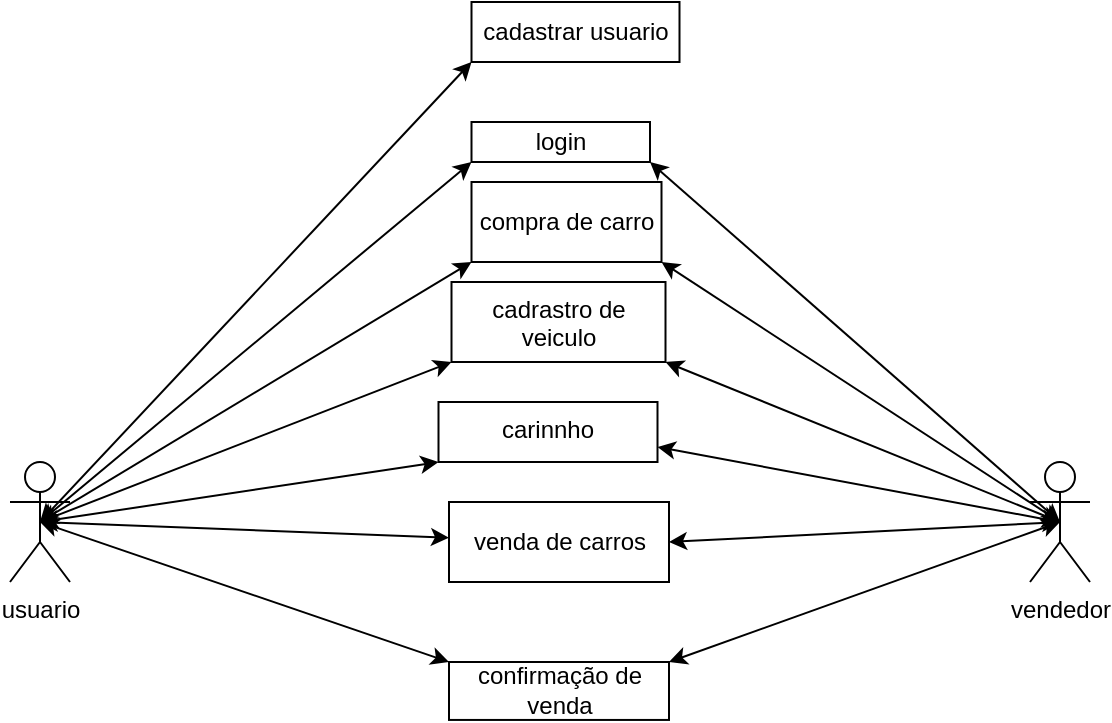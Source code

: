 <mxfile version="24.0.8" type="github">
  <diagram id="C5RBs43oDa-KdzZeNtuy" name="Page-1">
    <mxGraphModel dx="1100" dy="591" grid="1" gridSize="10" guides="1" tooltips="1" connect="1" arrows="1" fold="1" page="1" pageScale="1" pageWidth="827" pageHeight="1169" math="0" shadow="0">
      <root>
        <mxCell id="WIyWlLk6GJQsqaUBKTNV-0" />
        <mxCell id="WIyWlLk6GJQsqaUBKTNV-1" parent="WIyWlLk6GJQsqaUBKTNV-0" />
        <mxCell id="PIRuNnDQflRtROCfLTcZ-0" value="usuario&lt;div&gt;&lt;br&gt;&lt;/div&gt;" style="shape=umlActor;verticalLabelPosition=bottom;verticalAlign=top;html=1;outlineConnect=0;" vertex="1" parent="WIyWlLk6GJQsqaUBKTNV-1">
          <mxGeometry x="80" y="290" width="30" height="60" as="geometry" />
        </mxCell>
        <mxCell id="PIRuNnDQflRtROCfLTcZ-2" value="" style="endArrow=classic;startArrow=classic;html=1;rounded=0;exitX=0.5;exitY=0.5;exitDx=0;exitDy=0;exitPerimeter=0;entryX=0;entryY=1;entryDx=0;entryDy=0;" edge="1" parent="WIyWlLk6GJQsqaUBKTNV-1" source="PIRuNnDQflRtROCfLTcZ-0" target="PIRuNnDQflRtROCfLTcZ-7">
          <mxGeometry width="50" height="50" relative="1" as="geometry">
            <mxPoint x="250" y="330" as="sourcePoint" />
            <mxPoint x="320" y="280" as="targetPoint" />
          </mxGeometry>
        </mxCell>
        <mxCell id="PIRuNnDQflRtROCfLTcZ-4" value="" style="endArrow=classic;startArrow=classic;html=1;rounded=0;exitX=0.5;exitY=0.5;exitDx=0;exitDy=0;exitPerimeter=0;" edge="1" parent="WIyWlLk6GJQsqaUBKTNV-1" source="PIRuNnDQflRtROCfLTcZ-0" target="PIRuNnDQflRtROCfLTcZ-6">
          <mxGeometry width="50" height="50" relative="1" as="geometry">
            <mxPoint x="260" y="340" as="sourcePoint" />
            <mxPoint x="330" y="330" as="targetPoint" />
          </mxGeometry>
        </mxCell>
        <mxCell id="PIRuNnDQflRtROCfLTcZ-5" value="" style="endArrow=classic;startArrow=classic;html=1;rounded=0;exitX=0.5;exitY=0.5;exitDx=0;exitDy=0;exitPerimeter=0;entryX=0;entryY=0;entryDx=0;entryDy=0;" edge="1" parent="WIyWlLk6GJQsqaUBKTNV-1" source="PIRuNnDQflRtROCfLTcZ-0" target="PIRuNnDQflRtROCfLTcZ-10">
          <mxGeometry width="50" height="50" relative="1" as="geometry">
            <mxPoint x="250" y="360" as="sourcePoint" />
            <mxPoint x="350" y="391.034" as="targetPoint" />
          </mxGeometry>
        </mxCell>
        <mxCell id="PIRuNnDQflRtROCfLTcZ-6" value="venda de carros" style="rounded=0;whiteSpace=wrap;html=1;" vertex="1" parent="WIyWlLk6GJQsqaUBKTNV-1">
          <mxGeometry x="299.5" y="310" width="110" height="40" as="geometry" />
        </mxCell>
        <mxCell id="PIRuNnDQflRtROCfLTcZ-7" value="login" style="rounded=0;whiteSpace=wrap;html=1;" vertex="1" parent="WIyWlLk6GJQsqaUBKTNV-1">
          <mxGeometry x="310.75" y="120" width="89.25" height="20" as="geometry" />
        </mxCell>
        <mxCell id="PIRuNnDQflRtROCfLTcZ-10" value="confirmação de venda" style="rounded=0;whiteSpace=wrap;html=1;" vertex="1" parent="WIyWlLk6GJQsqaUBKTNV-1">
          <mxGeometry x="299.5" y="390" width="110" height="28.97" as="geometry" />
        </mxCell>
        <mxCell id="PIRuNnDQflRtROCfLTcZ-11" value="vendedor&lt;div&gt;&lt;br&gt;&lt;/div&gt;" style="shape=umlActor;verticalLabelPosition=bottom;verticalAlign=top;html=1;outlineConnect=0;" vertex="1" parent="WIyWlLk6GJQsqaUBKTNV-1">
          <mxGeometry x="590" y="290" width="30" height="60" as="geometry" />
        </mxCell>
        <mxCell id="PIRuNnDQflRtROCfLTcZ-12" value="" style="endArrow=classic;startArrow=classic;html=1;rounded=0;exitX=1;exitY=1;exitDx=0;exitDy=0;entryX=0.5;entryY=0.5;entryDx=0;entryDy=0;entryPerimeter=0;" edge="1" parent="WIyWlLk6GJQsqaUBKTNV-1" source="PIRuNnDQflRtROCfLTcZ-7" target="PIRuNnDQflRtROCfLTcZ-11">
          <mxGeometry width="50" height="50" relative="1" as="geometry">
            <mxPoint x="235" y="340" as="sourcePoint" />
            <mxPoint x="314" y="290" as="targetPoint" />
          </mxGeometry>
        </mxCell>
        <mxCell id="PIRuNnDQflRtROCfLTcZ-14" value="" style="endArrow=classic;startArrow=classic;html=1;rounded=0;exitX=1;exitY=0.5;exitDx=0;exitDy=0;entryX=0.5;entryY=0.5;entryDx=0;entryDy=0;entryPerimeter=0;" edge="1" parent="WIyWlLk6GJQsqaUBKTNV-1" source="PIRuNnDQflRtROCfLTcZ-6" target="PIRuNnDQflRtROCfLTcZ-11">
          <mxGeometry width="50" height="50" relative="1" as="geometry">
            <mxPoint x="404" y="290" as="sourcePoint" />
            <mxPoint x="515" y="340" as="targetPoint" />
          </mxGeometry>
        </mxCell>
        <mxCell id="PIRuNnDQflRtROCfLTcZ-16" value="" style="endArrow=classic;startArrow=classic;html=1;rounded=0;exitX=1;exitY=0;exitDx=0;exitDy=0;entryX=0.5;entryY=0.5;entryDx=0;entryDy=0;entryPerimeter=0;" edge="1" parent="WIyWlLk6GJQsqaUBKTNV-1" source="PIRuNnDQflRtROCfLTcZ-10" target="PIRuNnDQflRtROCfLTcZ-11">
          <mxGeometry width="50" height="50" relative="1" as="geometry">
            <mxPoint x="394" y="390" as="sourcePoint" />
            <mxPoint x="485" y="390" as="targetPoint" />
          </mxGeometry>
        </mxCell>
        <mxCell id="PIRuNnDQflRtROCfLTcZ-17" value="" style="endArrow=classic;startArrow=classic;html=1;rounded=0;exitX=0.5;exitY=0.5;exitDx=0;exitDy=0;exitPerimeter=0;entryX=0;entryY=1;entryDx=0;entryDy=0;" edge="1" parent="WIyWlLk6GJQsqaUBKTNV-1" source="PIRuNnDQflRtROCfLTcZ-0" target="PIRuNnDQflRtROCfLTcZ-18">
          <mxGeometry width="50" height="50" relative="1" as="geometry">
            <mxPoint x="235" y="340" as="sourcePoint" />
            <mxPoint x="310" y="200" as="targetPoint" />
          </mxGeometry>
        </mxCell>
        <mxCell id="PIRuNnDQflRtROCfLTcZ-18" value="cadastrar usuario" style="rounded=0;whiteSpace=wrap;html=1;" vertex="1" parent="WIyWlLk6GJQsqaUBKTNV-1">
          <mxGeometry x="310.75" y="60" width="104" height="30" as="geometry" />
        </mxCell>
        <mxCell id="PIRuNnDQflRtROCfLTcZ-25" value="compra de carro" style="rounded=0;whiteSpace=wrap;html=1;" vertex="1" parent="WIyWlLk6GJQsqaUBKTNV-1">
          <mxGeometry x="310.75" y="150" width="95" height="40" as="geometry" />
        </mxCell>
        <mxCell id="PIRuNnDQflRtROCfLTcZ-27" value="" style="endArrow=classic;startArrow=classic;html=1;rounded=0;exitX=1;exitY=1;exitDx=0;exitDy=0;entryX=0.5;entryY=0.5;entryDx=0;entryDy=0;entryPerimeter=0;" edge="1" parent="WIyWlLk6GJQsqaUBKTNV-1" source="PIRuNnDQflRtROCfLTcZ-25" target="PIRuNnDQflRtROCfLTcZ-11">
          <mxGeometry width="50" height="50" relative="1" as="geometry">
            <mxPoint x="417" y="380" as="sourcePoint" />
            <mxPoint x="615" y="330" as="targetPoint" />
          </mxGeometry>
        </mxCell>
        <mxCell id="PIRuNnDQflRtROCfLTcZ-28" value="" style="endArrow=classic;startArrow=classic;html=1;rounded=0;exitX=0.5;exitY=0.5;exitDx=0;exitDy=0;exitPerimeter=0;entryX=0;entryY=1;entryDx=0;entryDy=0;" edge="1" parent="WIyWlLk6GJQsqaUBKTNV-1" source="PIRuNnDQflRtROCfLTcZ-0" target="PIRuNnDQflRtROCfLTcZ-25">
          <mxGeometry width="50" height="50" relative="1" as="geometry">
            <mxPoint x="105" y="330" as="sourcePoint" />
            <mxPoint x="300" y="220" as="targetPoint" />
          </mxGeometry>
        </mxCell>
        <mxCell id="PIRuNnDQflRtROCfLTcZ-30" value="cadrastro de veiculo&lt;div&gt;&lt;br&gt;&lt;/div&gt;" style="whiteSpace=wrap;html=1;verticalAlign=top;" vertex="1" parent="WIyWlLk6GJQsqaUBKTNV-1">
          <mxGeometry x="300.75" y="200" width="107" height="40" as="geometry" />
        </mxCell>
        <mxCell id="PIRuNnDQflRtROCfLTcZ-32" value="" style="endArrow=classic;startArrow=classic;html=1;rounded=0;entryX=0;entryY=1;entryDx=0;entryDy=0;exitX=0.5;exitY=0.5;exitDx=0;exitDy=0;exitPerimeter=0;" edge="1" parent="WIyWlLk6GJQsqaUBKTNV-1" source="PIRuNnDQflRtROCfLTcZ-0" target="PIRuNnDQflRtROCfLTcZ-30">
          <mxGeometry width="50" height="50" relative="1" as="geometry">
            <mxPoint x="100" y="320" as="sourcePoint" />
            <mxPoint x="320" y="190" as="targetPoint" />
          </mxGeometry>
        </mxCell>
        <mxCell id="PIRuNnDQflRtROCfLTcZ-34" value="" style="endArrow=classic;startArrow=classic;html=1;rounded=0;exitX=1;exitY=1;exitDx=0;exitDy=0;entryX=0.5;entryY=0.5;entryDx=0;entryDy=0;entryPerimeter=0;" edge="1" parent="WIyWlLk6GJQsqaUBKTNV-1" source="PIRuNnDQflRtROCfLTcZ-30" target="PIRuNnDQflRtROCfLTcZ-11">
          <mxGeometry width="50" height="50" relative="1" as="geometry">
            <mxPoint x="405" y="210" as="sourcePoint" />
            <mxPoint x="605" y="350" as="targetPoint" />
          </mxGeometry>
        </mxCell>
        <mxCell id="PIRuNnDQflRtROCfLTcZ-36" value="carinnho" style="whiteSpace=wrap;html=1;verticalAlign=top;" vertex="1" parent="WIyWlLk6GJQsqaUBKTNV-1">
          <mxGeometry x="294.25" y="260" width="109.5" height="30" as="geometry" />
        </mxCell>
        <mxCell id="PIRuNnDQflRtROCfLTcZ-39" value="" style="endArrow=classic;startArrow=classic;html=1;rounded=0;entryX=0;entryY=1;entryDx=0;entryDy=0;exitX=0.5;exitY=0.5;exitDx=0;exitDy=0;exitPerimeter=0;" edge="1" parent="WIyWlLk6GJQsqaUBKTNV-1" source="PIRuNnDQflRtROCfLTcZ-0" target="PIRuNnDQflRtROCfLTcZ-36">
          <mxGeometry width="50" height="50" relative="1" as="geometry">
            <mxPoint x="105" y="330" as="sourcePoint" />
            <mxPoint x="307" y="210" as="targetPoint" />
          </mxGeometry>
        </mxCell>
        <mxCell id="PIRuNnDQflRtROCfLTcZ-40" value="" style="endArrow=classic;startArrow=classic;html=1;rounded=0;exitX=1;exitY=0.75;exitDx=0;exitDy=0;entryX=0.5;entryY=0.5;entryDx=0;entryDy=0;entryPerimeter=0;" edge="1" parent="WIyWlLk6GJQsqaUBKTNV-1" source="PIRuNnDQflRtROCfLTcZ-36" target="PIRuNnDQflRtROCfLTcZ-11">
          <mxGeometry width="50" height="50" relative="1" as="geometry">
            <mxPoint x="414" y="210" as="sourcePoint" />
            <mxPoint x="600" y="320" as="targetPoint" />
          </mxGeometry>
        </mxCell>
      </root>
    </mxGraphModel>
  </diagram>
</mxfile>
